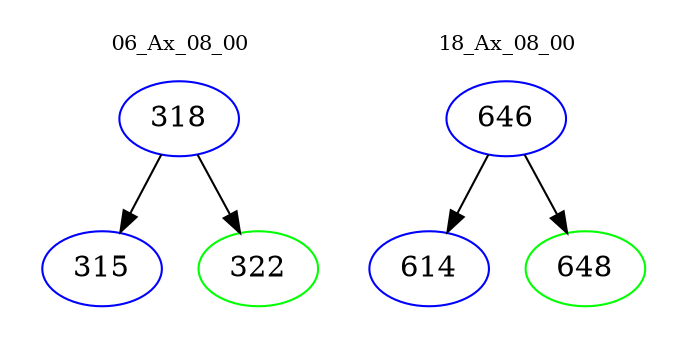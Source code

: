 digraph{
subgraph cluster_0 {
color = white
label = "06_Ax_08_00";
fontsize=10;
T0_318 [label="318", color="blue"]
T0_318 -> T0_315 [color="black"]
T0_315 [label="315", color="blue"]
T0_318 -> T0_322 [color="black"]
T0_322 [label="322", color="green"]
}
subgraph cluster_1 {
color = white
label = "18_Ax_08_00";
fontsize=10;
T1_646 [label="646", color="blue"]
T1_646 -> T1_614 [color="black"]
T1_614 [label="614", color="blue"]
T1_646 -> T1_648 [color="black"]
T1_648 [label="648", color="green"]
}
}
